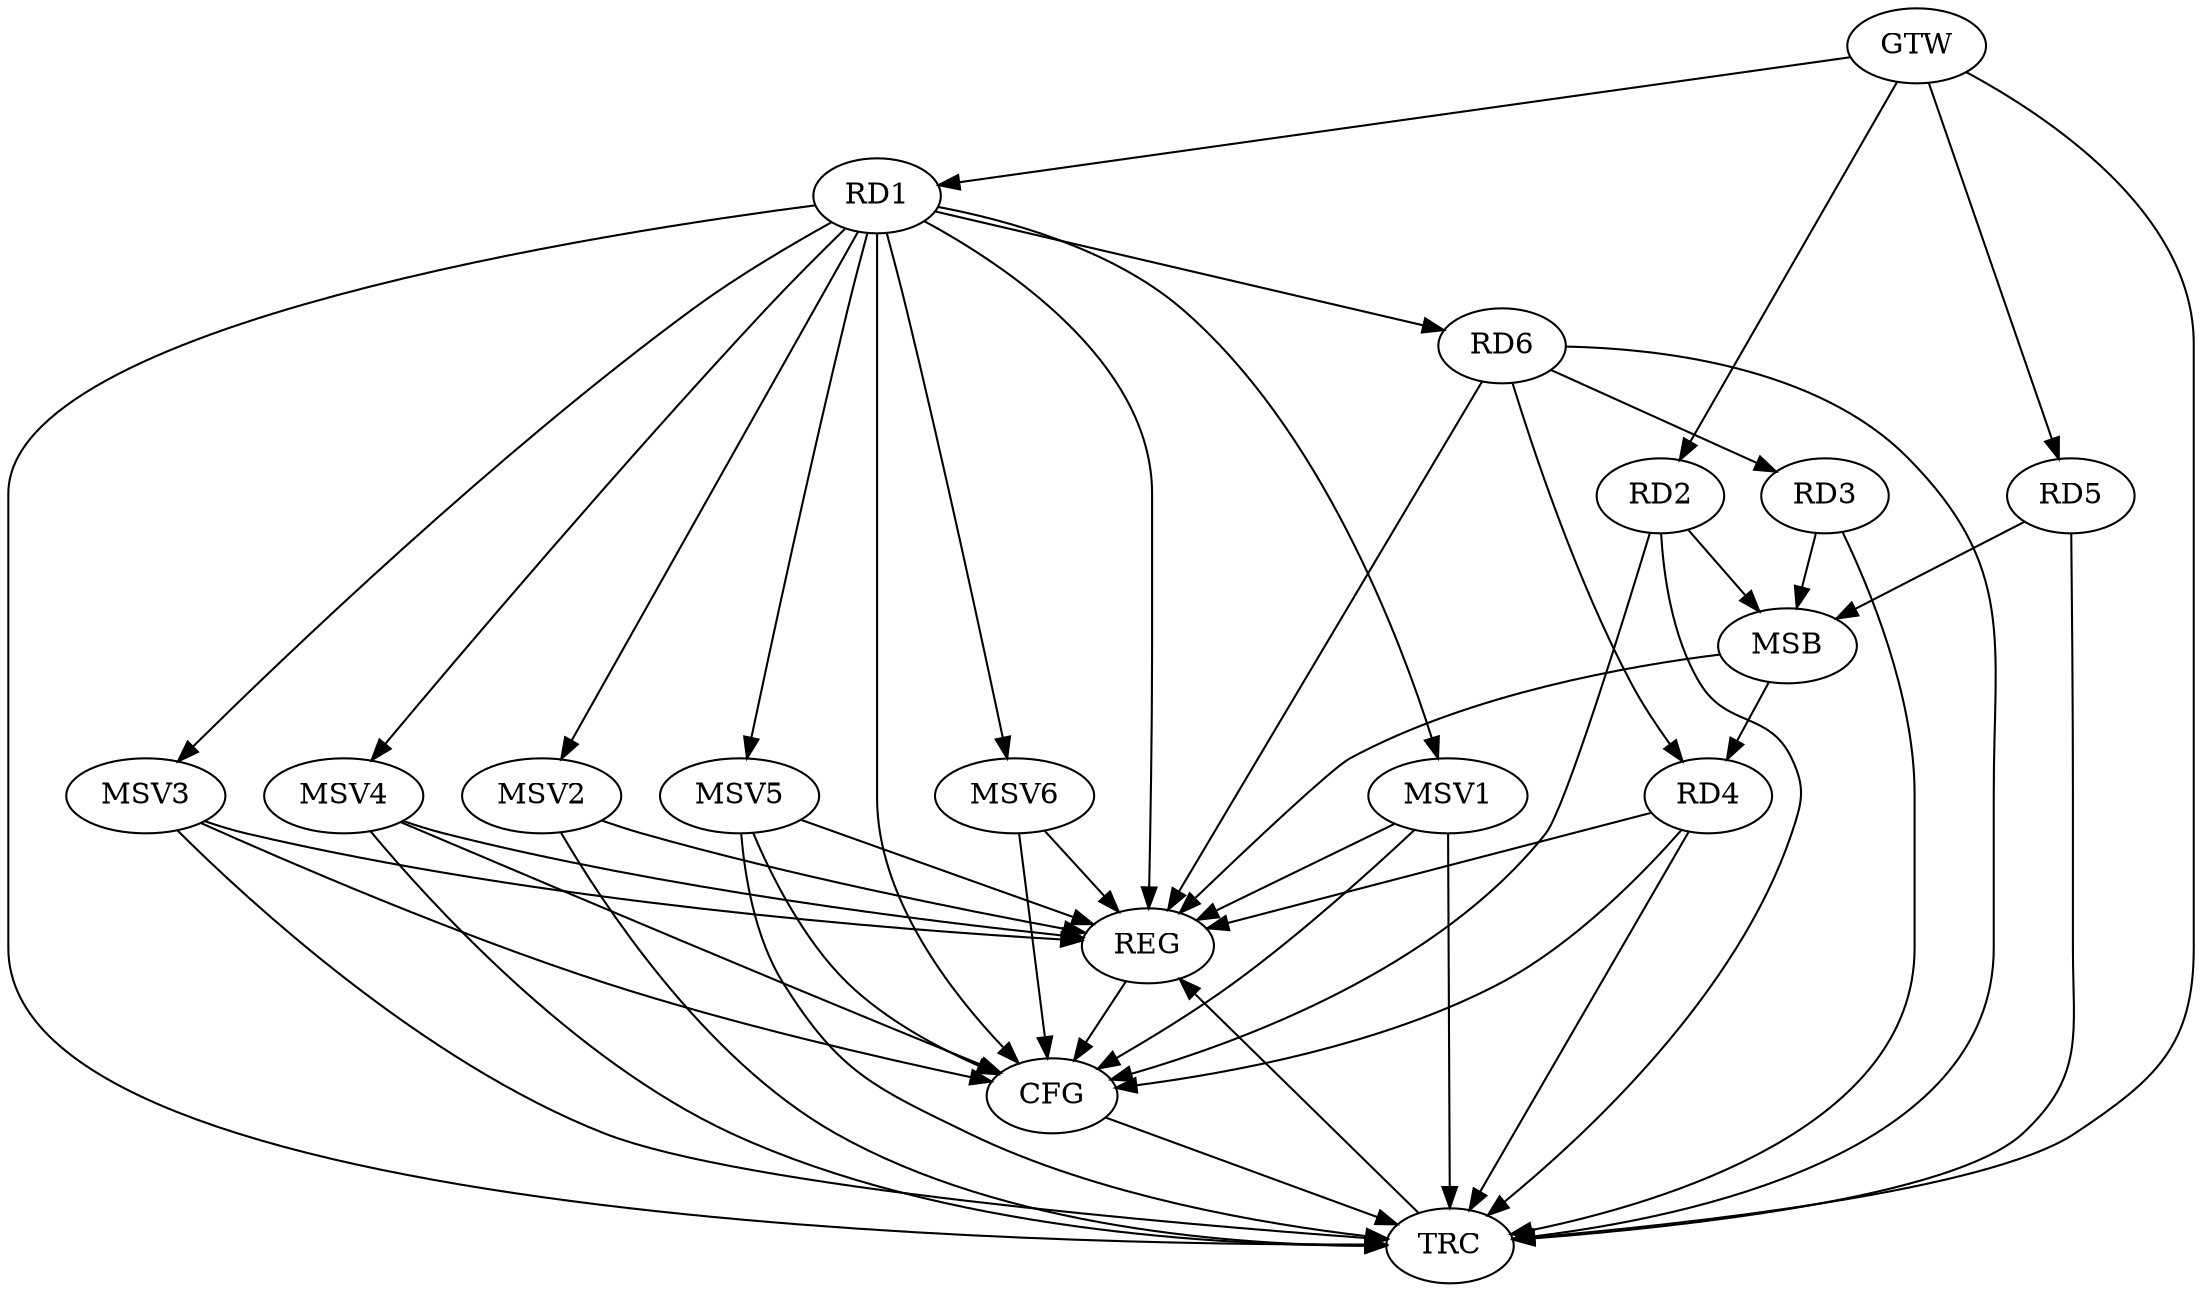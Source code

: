 strict digraph G {
  RD1 [ label="RD1" ];
  RD2 [ label="RD2" ];
  RD3 [ label="RD3" ];
  RD4 [ label="RD4" ];
  RD5 [ label="RD5" ];
  RD6 [ label="RD6" ];
  GTW [ label="GTW" ];
  REG [ label="REG" ];
  MSB [ label="MSB" ];
  CFG [ label="CFG" ];
  TRC [ label="TRC" ];
  MSV1 [ label="MSV1" ];
  MSV2 [ label="MSV2" ];
  MSV3 [ label="MSV3" ];
  MSV4 [ label="MSV4" ];
  MSV5 [ label="MSV5" ];
  MSV6 [ label="MSV6" ];
  RD1 -> RD6;
  RD6 -> RD3;
  RD6 -> RD4;
  GTW -> RD1;
  GTW -> RD2;
  GTW -> RD5;
  RD1 -> REG;
  RD4 -> REG;
  RD6 -> REG;
  RD2 -> MSB;
  MSB -> REG;
  RD3 -> MSB;
  RD5 -> MSB;
  MSB -> RD4;
  RD2 -> CFG;
  RD4 -> CFG;
  RD1 -> CFG;
  REG -> CFG;
  RD1 -> TRC;
  RD2 -> TRC;
  RD3 -> TRC;
  RD4 -> TRC;
  RD5 -> TRC;
  RD6 -> TRC;
  GTW -> TRC;
  CFG -> TRC;
  TRC -> REG;
  RD1 -> MSV1;
  MSV1 -> REG;
  MSV1 -> TRC;
  MSV1 -> CFG;
  RD1 -> MSV2;
  MSV2 -> REG;
  MSV2 -> TRC;
  RD1 -> MSV3;
  MSV3 -> REG;
  MSV3 -> TRC;
  MSV3 -> CFG;
  RD1 -> MSV4;
  MSV4 -> REG;
  MSV4 -> TRC;
  MSV4 -> CFG;
  RD1 -> MSV5;
  RD1 -> MSV6;
  MSV5 -> REG;
  MSV5 -> TRC;
  MSV5 -> CFG;
  MSV6 -> REG;
  MSV6 -> CFG;
}
